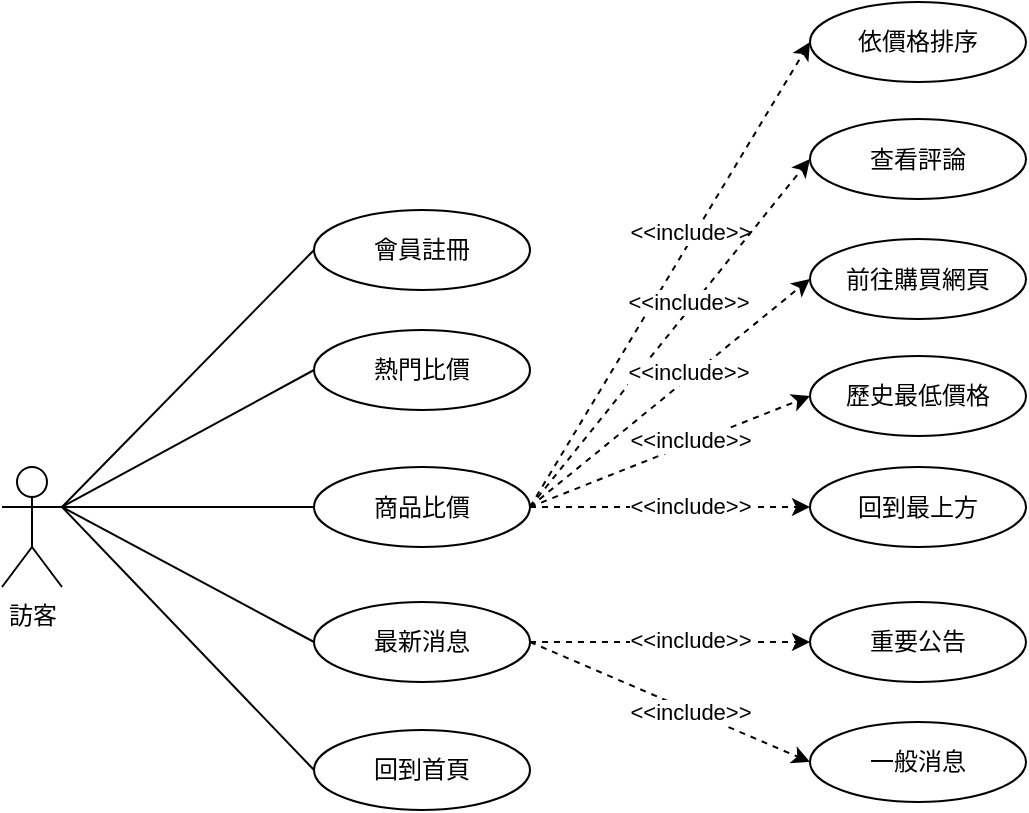 <mxfile version="21.6.5" type="device">
  <diagram name="Page-1" id="L7bZQ2ZqeiiDAUVz-HTF">
    <mxGraphModel dx="1418" dy="828" grid="1" gridSize="10" guides="1" tooltips="1" connect="1" arrows="1" fold="1" page="1" pageScale="1" pageWidth="827" pageHeight="1169" math="0" shadow="0">
      <root>
        <mxCell id="0" />
        <mxCell id="1" parent="0" />
        <mxCell id="_GVOletZbV4rYhE-AKmH-5" value="訪客" style="shape=umlActor;verticalLabelPosition=bottom;verticalAlign=top;html=1;outlineConnect=0;" parent="1" vertex="1">
          <mxGeometry x="80" y="452.5" width="30" height="60" as="geometry" />
        </mxCell>
        <mxCell id="_GVOletZbV4rYhE-AKmH-27" style="rounded=0;orthogonalLoop=1;jettySize=auto;html=1;exitX=1;exitY=0.333;exitDx=0;exitDy=0;exitPerimeter=0;entryX=0;entryY=0.5;entryDx=0;entryDy=0;endArrow=none;endFill=0;" parent="1" source="_GVOletZbV4rYhE-AKmH-5" target="_GVOletZbV4rYhE-AKmH-4" edge="1">
          <mxGeometry relative="1" as="geometry">
            <mxPoint x="100" y="310" as="sourcePoint" />
            <mxPoint x="252" y="170" as="targetPoint" />
          </mxGeometry>
        </mxCell>
        <mxCell id="_GVOletZbV4rYhE-AKmH-28" style="rounded=0;orthogonalLoop=1;jettySize=auto;html=1;exitX=1;exitY=0.333;exitDx=0;exitDy=0;exitPerimeter=0;entryX=0;entryY=0.5;entryDx=0;entryDy=0;endArrow=none;endFill=0;" parent="1" source="_GVOletZbV4rYhE-AKmH-5" target="_GVOletZbV4rYhE-AKmH-11" edge="1">
          <mxGeometry relative="1" as="geometry">
            <mxPoint x="100" y="310" as="sourcePoint" />
            <mxPoint x="252" y="225" as="targetPoint" />
          </mxGeometry>
        </mxCell>
        <mxCell id="_GVOletZbV4rYhE-AKmH-29" style="rounded=0;orthogonalLoop=1;jettySize=auto;html=1;exitX=1;exitY=0.333;exitDx=0;exitDy=0;exitPerimeter=0;entryX=0;entryY=0.5;entryDx=0;entryDy=0;endArrow=none;endFill=0;" parent="1" source="_GVOletZbV4rYhE-AKmH-5" target="_GVOletZbV4rYhE-AKmH-12" edge="1">
          <mxGeometry relative="1" as="geometry">
            <mxPoint x="100" y="310" as="sourcePoint" />
            <mxPoint x="252" y="285" as="targetPoint" />
          </mxGeometry>
        </mxCell>
        <mxCell id="_GVOletZbV4rYhE-AKmH-4" value="會員註冊" style="ellipse;whiteSpace=wrap;html=1;container=0;" parent="1" vertex="1">
          <mxGeometry x="236" y="324" width="108" height="40" as="geometry" />
        </mxCell>
        <mxCell id="_GVOletZbV4rYhE-AKmH-18" style="rounded=0;orthogonalLoop=1;jettySize=auto;html=1;entryX=0;entryY=0.5;entryDx=0;entryDy=0;dashed=1;exitX=1;exitY=0.5;exitDx=0;exitDy=0;" parent="1" source="_GVOletZbV4rYhE-AKmH-11" target="9wTTY_0UaGagiGivupTA-4" edge="1">
          <mxGeometry relative="1" as="geometry">
            <mxPoint x="484" y="305" as="targetPoint" />
          </mxGeometry>
        </mxCell>
        <mxCell id="_GVOletZbV4rYhE-AKmH-19" value="&amp;lt;&amp;lt;include&amp;gt;&amp;gt;" style="edgeLabel;html=1;align=center;verticalAlign=middle;resizable=0;points=[];rotation=0;container=0;" parent="_GVOletZbV4rYhE-AKmH-18" vertex="1" connectable="0">
          <mxGeometry x="0.175" relative="1" as="geometry">
            <mxPoint x="-3" y="-1" as="offset" />
          </mxGeometry>
        </mxCell>
        <mxCell id="_GVOletZbV4rYhE-AKmH-11" value="商品比價" style="ellipse;whiteSpace=wrap;html=1;container=0;" parent="1" vertex="1">
          <mxGeometry x="236" y="452.5" width="108" height="40" as="geometry" />
        </mxCell>
        <mxCell id="_GVOletZbV4rYhE-AKmH-12" value="最新消息" style="ellipse;whiteSpace=wrap;html=1;container=0;" parent="1" vertex="1">
          <mxGeometry x="236" y="520" width="108" height="40" as="geometry" />
        </mxCell>
        <mxCell id="_GVOletZbV4rYhE-AKmH-23" value="熱門比價" style="ellipse;whiteSpace=wrap;html=1;container=0;" parent="1" vertex="1">
          <mxGeometry x="236" y="384" width="108" height="40" as="geometry" />
        </mxCell>
        <mxCell id="CIhs6yYy7DYA_hMeoE-F-4" style="rounded=0;orthogonalLoop=1;jettySize=auto;html=1;entryX=0;entryY=0.5;entryDx=0;entryDy=0;dashed=1;exitX=1;exitY=0.5;exitDx=0;exitDy=0;" parent="1" source="_GVOletZbV4rYhE-AKmH-12" target="CIhs6yYy7DYA_hMeoE-F-7" edge="1">
          <mxGeometry relative="1" as="geometry">
            <mxPoint x="364" y="574" as="sourcePoint" />
          </mxGeometry>
        </mxCell>
        <mxCell id="CIhs6yYy7DYA_hMeoE-F-5" value="&amp;lt;&amp;lt;include&amp;gt;&amp;gt;" style="edgeLabel;html=1;align=center;verticalAlign=middle;resizable=0;points=[];rotation=0;container=0;" parent="CIhs6yYy7DYA_hMeoE-F-4" vertex="1" connectable="0">
          <mxGeometry x="0.175" relative="1" as="geometry">
            <mxPoint x="-3" y="-1" as="offset" />
          </mxGeometry>
        </mxCell>
        <mxCell id="CIhs6yYy7DYA_hMeoE-F-7" value="重要公告" style="ellipse;whiteSpace=wrap;html=1;container=0;" parent="1" vertex="1">
          <mxGeometry x="484" y="520" width="108" height="40" as="geometry" />
        </mxCell>
        <mxCell id="CIhs6yYy7DYA_hMeoE-F-9" style="rounded=0;orthogonalLoop=1;jettySize=auto;html=1;entryX=0;entryY=0.5;entryDx=0;entryDy=0;dashed=1;exitX=1;exitY=0.5;exitDx=0;exitDy=0;" parent="1" source="_GVOletZbV4rYhE-AKmH-12" target="CIhs6yYy7DYA_hMeoE-F-11" edge="1">
          <mxGeometry relative="1" as="geometry">
            <mxPoint x="354" y="609" as="sourcePoint" />
          </mxGeometry>
        </mxCell>
        <mxCell id="CIhs6yYy7DYA_hMeoE-F-10" value="&amp;lt;&amp;lt;include&amp;gt;&amp;gt;" style="edgeLabel;html=1;align=center;verticalAlign=middle;resizable=0;points=[];rotation=0;container=0;" parent="CIhs6yYy7DYA_hMeoE-F-9" vertex="1" connectable="0">
          <mxGeometry x="0.175" relative="1" as="geometry">
            <mxPoint x="-3" y="-1" as="offset" />
          </mxGeometry>
        </mxCell>
        <mxCell id="CIhs6yYy7DYA_hMeoE-F-11" value="一般消息" style="ellipse;whiteSpace=wrap;html=1;container=0;" parent="1" vertex="1">
          <mxGeometry x="484" y="580" width="108" height="40" as="geometry" />
        </mxCell>
        <mxCell id="Hux54AEykHEccqKdn2lM-1" style="rounded=0;orthogonalLoop=1;jettySize=auto;html=1;entryX=0;entryY=0.5;entryDx=0;entryDy=0;dashed=1;exitX=1;exitY=0.5;exitDx=0;exitDy=0;" parent="1" source="_GVOletZbV4rYhE-AKmH-11" target="Hux54AEykHEccqKdn2lM-3" edge="1">
          <mxGeometry relative="1" as="geometry">
            <mxPoint x="344" y="475.5" as="sourcePoint" />
          </mxGeometry>
        </mxCell>
        <mxCell id="Hux54AEykHEccqKdn2lM-2" value="&amp;lt;&amp;lt;include&amp;gt;&amp;gt;" style="edgeLabel;html=1;align=center;verticalAlign=middle;resizable=0;points=[];rotation=0;container=0;" parent="Hux54AEykHEccqKdn2lM-1" vertex="1" connectable="0">
          <mxGeometry x="0.175" relative="1" as="geometry">
            <mxPoint x="-3" y="-1" as="offset" />
          </mxGeometry>
        </mxCell>
        <mxCell id="Hux54AEykHEccqKdn2lM-3" value="查看評論" style="ellipse;whiteSpace=wrap;html=1;container=0;" parent="1" vertex="1">
          <mxGeometry x="484" y="278.5" width="108" height="40" as="geometry" />
        </mxCell>
        <mxCell id="9wTTY_0UaGagiGivupTA-4" value="依價格排序" style="ellipse;whiteSpace=wrap;html=1;container=0;" parent="1" vertex="1">
          <mxGeometry x="484" y="220" width="108" height="40" as="geometry" />
        </mxCell>
        <mxCell id="du7MyP1feh0a-yDwrWPP-1" style="rounded=0;orthogonalLoop=1;jettySize=auto;html=1;exitX=1;exitY=0.333;exitDx=0;exitDy=0;exitPerimeter=0;entryX=0;entryY=0.5;entryDx=0;entryDy=0;endArrow=none;endFill=0;" parent="1" source="_GVOletZbV4rYhE-AKmH-5" target="_GVOletZbV4rYhE-AKmH-23" edge="1">
          <mxGeometry relative="1" as="geometry">
            <mxPoint x="120" y="480" as="sourcePoint" />
            <mxPoint x="250" y="340" as="targetPoint" />
          </mxGeometry>
        </mxCell>
        <mxCell id="Lwi-d4FRzO6IeKUgiJAV-1" style="rounded=0;orthogonalLoop=1;jettySize=auto;html=1;entryX=0;entryY=0.5;entryDx=0;entryDy=0;dashed=1;exitX=1;exitY=0.5;exitDx=0;exitDy=0;" parent="1" source="_GVOletZbV4rYhE-AKmH-11" target="Lwi-d4FRzO6IeKUgiJAV-3" edge="1">
          <mxGeometry relative="1" as="geometry">
            <mxPoint x="344" y="534.5" as="sourcePoint" />
          </mxGeometry>
        </mxCell>
        <mxCell id="Lwi-d4FRzO6IeKUgiJAV-2" value="&amp;lt;&amp;lt;include&amp;gt;&amp;gt;" style="edgeLabel;html=1;align=center;verticalAlign=middle;resizable=0;points=[];rotation=0;container=0;" parent="Lwi-d4FRzO6IeKUgiJAV-1" vertex="1" connectable="0">
          <mxGeometry x="0.175" relative="1" as="geometry">
            <mxPoint x="-3" y="-1" as="offset" />
          </mxGeometry>
        </mxCell>
        <mxCell id="Lwi-d4FRzO6IeKUgiJAV-3" value="前往購買網頁" style="ellipse;whiteSpace=wrap;html=1;container=0;" parent="1" vertex="1">
          <mxGeometry x="484" y="338.5" width="108" height="40" as="geometry" />
        </mxCell>
        <mxCell id="x8fXyCcXRcF1gsy3d35p-1" value="歷史最低價格" style="ellipse;whiteSpace=wrap;html=1;container=0;" parent="1" vertex="1">
          <mxGeometry x="484" y="397" width="108" height="40" as="geometry" />
        </mxCell>
        <mxCell id="x8fXyCcXRcF1gsy3d35p-3" style="rounded=0;orthogonalLoop=1;jettySize=auto;html=1;entryX=0;entryY=0.5;entryDx=0;entryDy=0;dashed=1;exitX=1;exitY=0.5;exitDx=0;exitDy=0;" parent="1" source="_GVOletZbV4rYhE-AKmH-11" target="x8fXyCcXRcF1gsy3d35p-1" edge="1">
          <mxGeometry relative="1" as="geometry">
            <mxPoint x="354" y="483" as="sourcePoint" />
            <mxPoint x="494" y="483" as="targetPoint" />
          </mxGeometry>
        </mxCell>
        <mxCell id="x8fXyCcXRcF1gsy3d35p-4" value="&amp;lt;&amp;lt;include&amp;gt;&amp;gt;" style="edgeLabel;html=1;align=center;verticalAlign=middle;resizable=0;points=[];rotation=0;container=0;" parent="x8fXyCcXRcF1gsy3d35p-3" vertex="1" connectable="0">
          <mxGeometry x="0.175" relative="1" as="geometry">
            <mxPoint x="-3" y="-1" as="offset" />
          </mxGeometry>
        </mxCell>
        <mxCell id="x8fXyCcXRcF1gsy3d35p-5" value="回到首頁" style="ellipse;whiteSpace=wrap;html=1;container=0;" parent="1" vertex="1">
          <mxGeometry x="236" y="584" width="108" height="40" as="geometry" />
        </mxCell>
        <mxCell id="x8fXyCcXRcF1gsy3d35p-7" style="rounded=0;orthogonalLoop=1;jettySize=auto;html=1;entryX=0;entryY=0.5;entryDx=0;entryDy=0;endArrow=none;endFill=0;exitX=1;exitY=0.333;exitDx=0;exitDy=0;exitPerimeter=0;" parent="1" source="_GVOletZbV4rYhE-AKmH-5" target="x8fXyCcXRcF1gsy3d35p-5" edge="1">
          <mxGeometry relative="1" as="geometry">
            <mxPoint x="120" y="480" as="sourcePoint" />
            <mxPoint x="250" y="630" as="targetPoint" />
          </mxGeometry>
        </mxCell>
        <mxCell id="0PsynXtf9HJUzZnGtSLN-1" value="回到最上方" style="ellipse;whiteSpace=wrap;html=1;container=0;" parent="1" vertex="1">
          <mxGeometry x="484" y="452.5" width="108" height="40" as="geometry" />
        </mxCell>
        <mxCell id="0PsynXtf9HJUzZnGtSLN-2" style="rounded=0;orthogonalLoop=1;jettySize=auto;html=1;entryX=0;entryY=0.5;entryDx=0;entryDy=0;dashed=1;exitX=1;exitY=0.5;exitDx=0;exitDy=0;" parent="1" source="_GVOletZbV4rYhE-AKmH-11" target="0PsynXtf9HJUzZnGtSLN-1" edge="1">
          <mxGeometry relative="1" as="geometry">
            <mxPoint x="354" y="483" as="sourcePoint" />
            <mxPoint x="494" y="397" as="targetPoint" />
          </mxGeometry>
        </mxCell>
        <mxCell id="0PsynXtf9HJUzZnGtSLN-3" value="&amp;lt;&amp;lt;include&amp;gt;&amp;gt;" style="edgeLabel;html=1;align=center;verticalAlign=middle;resizable=0;points=[];rotation=0;container=0;" parent="0PsynXtf9HJUzZnGtSLN-2" vertex="1" connectable="0">
          <mxGeometry x="0.175" relative="1" as="geometry">
            <mxPoint x="-3" y="-1" as="offset" />
          </mxGeometry>
        </mxCell>
      </root>
    </mxGraphModel>
  </diagram>
</mxfile>
